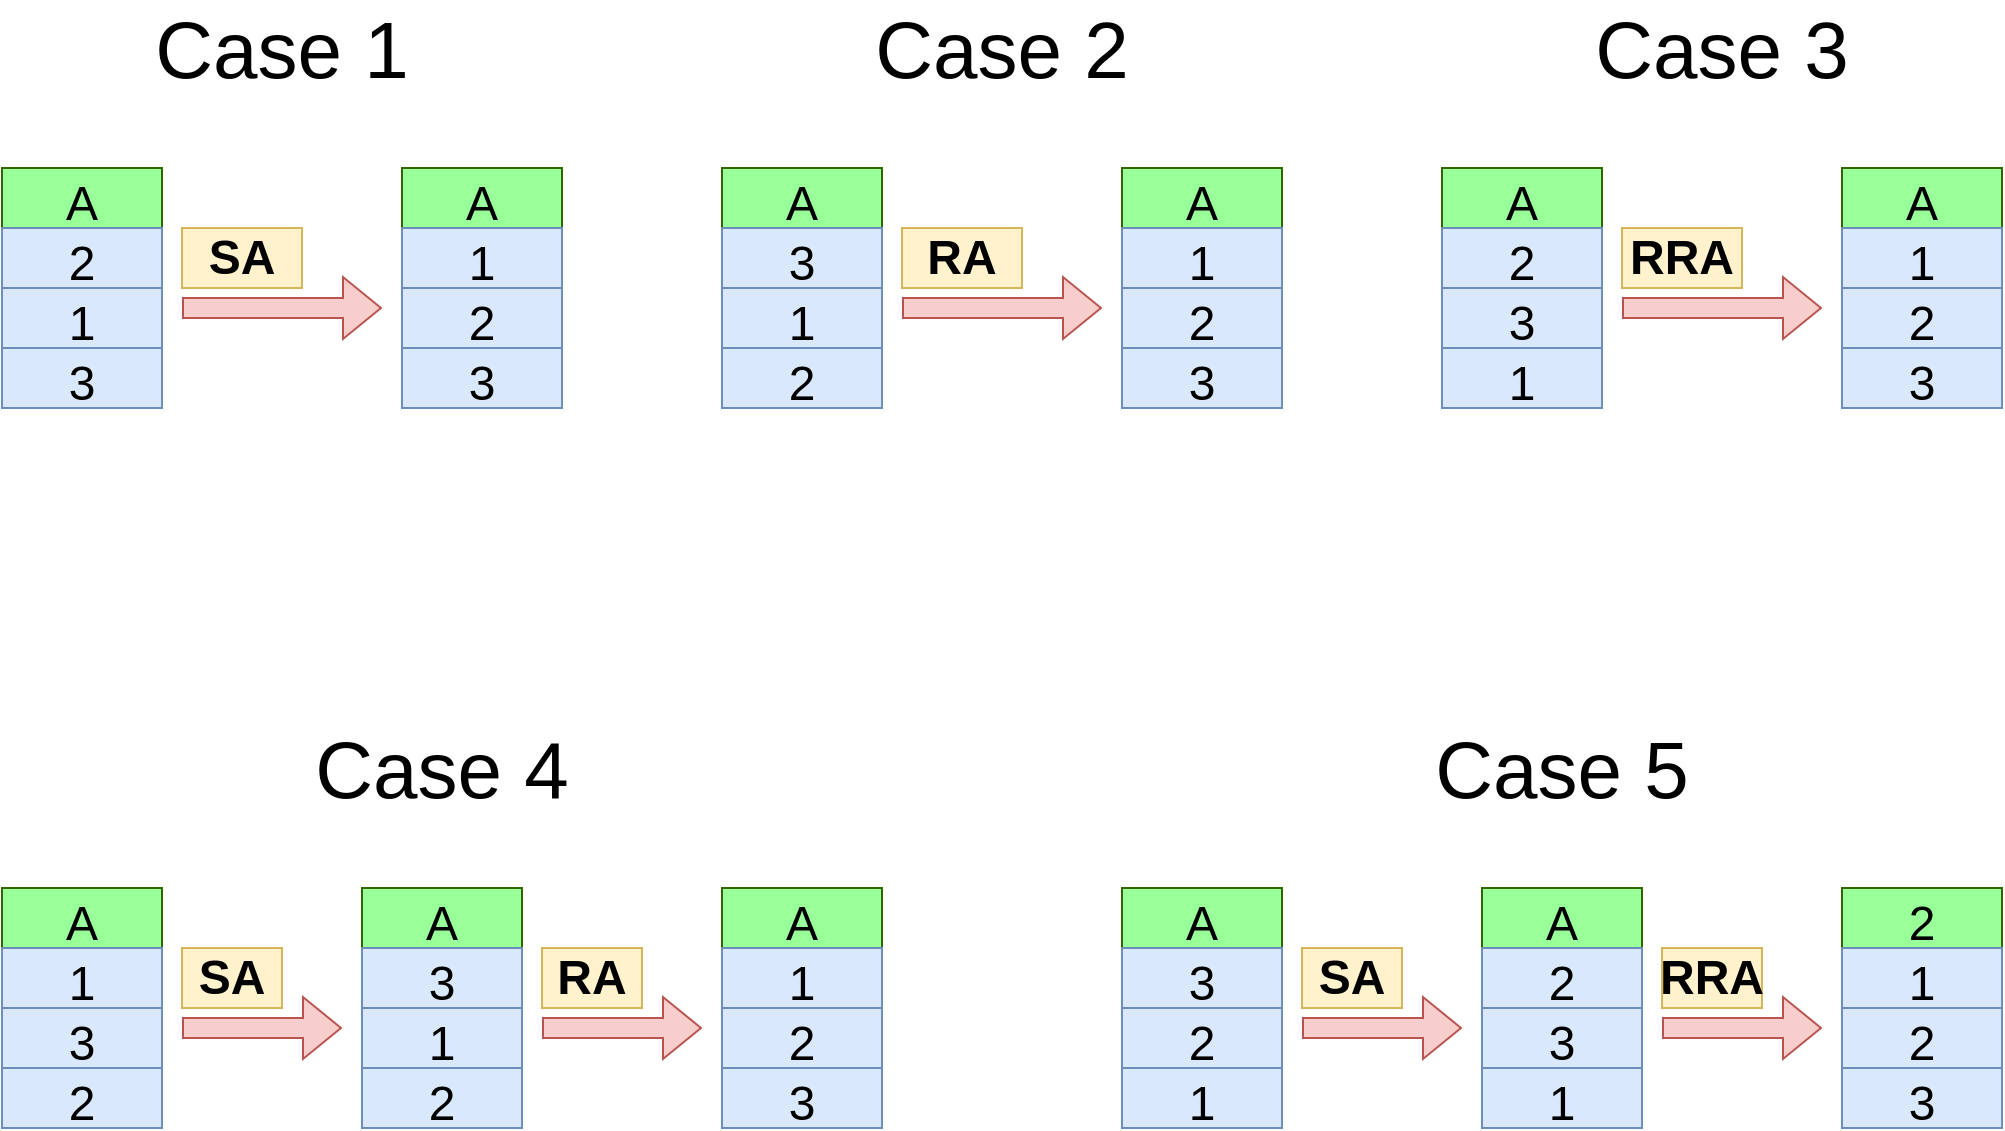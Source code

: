 <mxfile version="15.5.1" type="device"><diagram id="PlrJjWOTIApdacn_jhs-" name="Page-1"><mxGraphModel dx="1422" dy="774" grid="1" gridSize="10" guides="1" tooltips="1" connect="1" arrows="1" fold="1" page="1" pageScale="1" pageWidth="1169" pageHeight="827" math="0" shadow="0"><root><mxCell id="0"/><mxCell id="1" parent="0"/><mxCell id="RzvZvQCnubKbGtkSPOW3-1" value="&lt;font style=&quot;font-size: 40px&quot;&gt;Case 1&lt;/font&gt;" style="text;html=1;strokeColor=none;fillColor=none;align=center;verticalAlign=middle;whiteSpace=wrap;rounded=0;fontStyle=0" parent="1" vertex="1"><mxGeometry x="100" y="120" width="240" height="40" as="geometry"/></mxCell><mxCell id="RzvZvQCnubKbGtkSPOW3-2" value="&lt;font style=&quot;font-size: 40px&quot;&gt;Case 5&lt;/font&gt;" style="text;html=1;strokeColor=none;fillColor=none;align=center;verticalAlign=middle;whiteSpace=wrap;rounded=0;" parent="1" vertex="1"><mxGeometry x="740" y="480" width="240" height="40" as="geometry"/></mxCell><mxCell id="RzvZvQCnubKbGtkSPOW3-3" value="&lt;font style=&quot;font-size: 40px&quot;&gt;Case 3&lt;/font&gt;" style="text;html=1;strokeColor=none;fillColor=none;align=center;verticalAlign=middle;whiteSpace=wrap;rounded=0;" parent="1" vertex="1"><mxGeometry x="820" y="120" width="240" height="40" as="geometry"/></mxCell><mxCell id="RzvZvQCnubKbGtkSPOW3-4" value="&lt;font style=&quot;font-size: 40px&quot;&gt;Case 4&lt;/font&gt;" style="text;html=1;strokeColor=none;fillColor=none;align=center;verticalAlign=middle;whiteSpace=wrap;rounded=0;" parent="1" vertex="1"><mxGeometry x="180" y="480" width="240" height="40" as="geometry"/></mxCell><mxCell id="RzvZvQCnubKbGtkSPOW3-6" value="A" style="swimlane;fontStyle=0;childLayout=stackLayout;horizontal=1;startSize=30;horizontalStack=0;resizeParent=1;resizeParentMax=0;resizeLast=0;collapsible=1;marginBottom=0;fontSize=24;fillColor=#99FF99;strokeColor=#336600;" parent="1" vertex="1"><mxGeometry x="80" y="200" width="80" height="120" as="geometry"/></mxCell><mxCell id="RzvZvQCnubKbGtkSPOW3-7" value="2" style="text;strokeColor=#6c8ebf;fillColor=#dae8fc;align=center;verticalAlign=middle;spacingLeft=4;spacingRight=4;overflow=hidden;points=[[0,0.5],[1,0.5]];portConstraint=eastwest;rotatable=0;fontSize=24;" parent="RzvZvQCnubKbGtkSPOW3-6" vertex="1"><mxGeometry y="30" width="80" height="30" as="geometry"/></mxCell><mxCell id="RzvZvQCnubKbGtkSPOW3-8" value="1" style="text;strokeColor=#6c8ebf;fillColor=#dae8fc;align=center;verticalAlign=middle;spacingLeft=4;spacingRight=4;overflow=hidden;points=[[0,0.5],[1,0.5]];portConstraint=eastwest;rotatable=0;fontSize=24;" parent="RzvZvQCnubKbGtkSPOW3-6" vertex="1"><mxGeometry y="60" width="80" height="30" as="geometry"/></mxCell><mxCell id="RzvZvQCnubKbGtkSPOW3-9" value="3" style="text;strokeColor=#6c8ebf;fillColor=#dae8fc;align=center;verticalAlign=middle;spacingLeft=4;spacingRight=4;overflow=hidden;points=[[0,0.5],[1,0.5]];portConstraint=eastwest;rotatable=0;fontSize=24;" parent="RzvZvQCnubKbGtkSPOW3-6" vertex="1"><mxGeometry y="90" width="80" height="30" as="geometry"/></mxCell><mxCell id="RzvZvQCnubKbGtkSPOW3-10" value="A" style="swimlane;fontStyle=0;childLayout=stackLayout;horizontal=1;startSize=30;horizontalStack=0;resizeParent=1;resizeParentMax=0;resizeLast=0;collapsible=1;marginBottom=0;fontSize=24;fillColor=#99FF99;strokeColor=#336600;" parent="1" vertex="1"><mxGeometry x="280" y="200" width="80" height="120" as="geometry"/></mxCell><mxCell id="RzvZvQCnubKbGtkSPOW3-11" value="1" style="text;strokeColor=#6c8ebf;fillColor=#dae8fc;align=center;verticalAlign=middle;spacingLeft=4;spacingRight=4;overflow=hidden;points=[[0,0.5],[1,0.5]];portConstraint=eastwest;rotatable=0;fontSize=24;" parent="RzvZvQCnubKbGtkSPOW3-10" vertex="1"><mxGeometry y="30" width="80" height="30" as="geometry"/></mxCell><mxCell id="RzvZvQCnubKbGtkSPOW3-12" value="2" style="text;strokeColor=#6c8ebf;fillColor=#dae8fc;align=center;verticalAlign=middle;spacingLeft=4;spacingRight=4;overflow=hidden;points=[[0,0.5],[1,0.5]];portConstraint=eastwest;rotatable=0;fontSize=24;" parent="RzvZvQCnubKbGtkSPOW3-10" vertex="1"><mxGeometry y="60" width="80" height="30" as="geometry"/></mxCell><mxCell id="RzvZvQCnubKbGtkSPOW3-13" value="3" style="text;strokeColor=#6c8ebf;fillColor=#dae8fc;align=center;verticalAlign=middle;spacingLeft=4;spacingRight=4;overflow=hidden;points=[[0,0.5],[1,0.5]];portConstraint=eastwest;rotatable=0;fontSize=24;" parent="RzvZvQCnubKbGtkSPOW3-10" vertex="1"><mxGeometry y="90" width="80" height="30" as="geometry"/></mxCell><mxCell id="RzvZvQCnubKbGtkSPOW3-14" value="A" style="swimlane;fontStyle=0;childLayout=stackLayout;horizontal=1;startSize=30;horizontalStack=0;resizeParent=1;resizeParentMax=0;resizeLast=0;collapsible=1;marginBottom=0;fontSize=24;fillColor=#99FF99;strokeColor=#336600;" parent="1" vertex="1"><mxGeometry x="640" y="560" width="80" height="120" as="geometry"/></mxCell><mxCell id="RzvZvQCnubKbGtkSPOW3-15" value="3" style="text;strokeColor=#6c8ebf;fillColor=#dae8fc;align=center;verticalAlign=middle;spacingLeft=4;spacingRight=4;overflow=hidden;points=[[0,0.5],[1,0.5]];portConstraint=eastwest;rotatable=0;fontSize=24;" parent="RzvZvQCnubKbGtkSPOW3-14" vertex="1"><mxGeometry y="30" width="80" height="30" as="geometry"/></mxCell><mxCell id="RzvZvQCnubKbGtkSPOW3-16" value="2" style="text;strokeColor=#6c8ebf;fillColor=#dae8fc;align=center;verticalAlign=middle;spacingLeft=4;spacingRight=4;overflow=hidden;points=[[0,0.5],[1,0.5]];portConstraint=eastwest;rotatable=0;fontSize=24;" parent="RzvZvQCnubKbGtkSPOW3-14" vertex="1"><mxGeometry y="60" width="80" height="30" as="geometry"/></mxCell><mxCell id="RzvZvQCnubKbGtkSPOW3-17" value="1" style="text;strokeColor=#6c8ebf;fillColor=#dae8fc;align=center;verticalAlign=middle;spacingLeft=4;spacingRight=4;overflow=hidden;points=[[0,0.5],[1,0.5]];portConstraint=eastwest;rotatable=0;fontSize=24;" parent="RzvZvQCnubKbGtkSPOW3-14" vertex="1"><mxGeometry y="90" width="80" height="30" as="geometry"/></mxCell><mxCell id="RzvZvQCnubKbGtkSPOW3-18" value="A" style="swimlane;fontStyle=0;childLayout=stackLayout;horizontal=1;startSize=30;horizontalStack=0;resizeParent=1;resizeParentMax=0;resizeLast=0;collapsible=1;marginBottom=0;fontSize=24;fillColor=#99FF99;strokeColor=#336600;" parent="1" vertex="1"><mxGeometry x="820" y="560" width="80" height="120" as="geometry"/></mxCell><mxCell id="RzvZvQCnubKbGtkSPOW3-19" value="2" style="text;strokeColor=#6c8ebf;fillColor=#dae8fc;align=center;verticalAlign=middle;spacingLeft=4;spacingRight=4;overflow=hidden;points=[[0,0.5],[1,0.5]];portConstraint=eastwest;rotatable=0;fontSize=24;" parent="RzvZvQCnubKbGtkSPOW3-18" vertex="1"><mxGeometry y="30" width="80" height="30" as="geometry"/></mxCell><mxCell id="RzvZvQCnubKbGtkSPOW3-20" value="3" style="text;strokeColor=#6c8ebf;fillColor=#dae8fc;align=center;verticalAlign=middle;spacingLeft=4;spacingRight=4;overflow=hidden;points=[[0,0.5],[1,0.5]];portConstraint=eastwest;rotatable=0;fontSize=24;" parent="RzvZvQCnubKbGtkSPOW3-18" vertex="1"><mxGeometry y="60" width="80" height="30" as="geometry"/></mxCell><mxCell id="RzvZvQCnubKbGtkSPOW3-21" value="1" style="text;strokeColor=#6c8ebf;fillColor=#dae8fc;align=center;verticalAlign=middle;spacingLeft=4;spacingRight=4;overflow=hidden;points=[[0,0.5],[1,0.5]];portConstraint=eastwest;rotatable=0;fontSize=24;" parent="RzvZvQCnubKbGtkSPOW3-18" vertex="1"><mxGeometry y="90" width="80" height="30" as="geometry"/></mxCell><mxCell id="RzvZvQCnubKbGtkSPOW3-22" value="2" style="swimlane;fontStyle=0;childLayout=stackLayout;horizontal=1;startSize=30;horizontalStack=0;resizeParent=1;resizeParentMax=0;resizeLast=0;collapsible=1;marginBottom=0;fontSize=24;fillColor=#99FF99;strokeColor=#336600;" parent="1" vertex="1"><mxGeometry x="1000" y="560" width="80" height="120" as="geometry"/></mxCell><mxCell id="RzvZvQCnubKbGtkSPOW3-23" value="1" style="text;strokeColor=#6c8ebf;fillColor=#dae8fc;align=center;verticalAlign=middle;spacingLeft=4;spacingRight=4;overflow=hidden;points=[[0,0.5],[1,0.5]];portConstraint=eastwest;rotatable=0;fontSize=24;" parent="RzvZvQCnubKbGtkSPOW3-22" vertex="1"><mxGeometry y="30" width="80" height="30" as="geometry"/></mxCell><mxCell id="RzvZvQCnubKbGtkSPOW3-24" value="2" style="text;strokeColor=#6c8ebf;fillColor=#dae8fc;align=center;verticalAlign=middle;spacingLeft=4;spacingRight=4;overflow=hidden;points=[[0,0.5],[1,0.5]];portConstraint=eastwest;rotatable=0;fontSize=24;" parent="RzvZvQCnubKbGtkSPOW3-22" vertex="1"><mxGeometry y="60" width="80" height="30" as="geometry"/></mxCell><mxCell id="RzvZvQCnubKbGtkSPOW3-25" value="3" style="text;strokeColor=#6c8ebf;fillColor=#dae8fc;align=center;verticalAlign=middle;spacingLeft=4;spacingRight=4;overflow=hidden;points=[[0,0.5],[1,0.5]];portConstraint=eastwest;rotatable=0;fontSize=24;" parent="RzvZvQCnubKbGtkSPOW3-22" vertex="1"><mxGeometry y="90" width="80" height="30" as="geometry"/></mxCell><mxCell id="RzvZvQCnubKbGtkSPOW3-26" value="A" style="swimlane;fontStyle=0;childLayout=stackLayout;horizontal=1;startSize=30;horizontalStack=0;resizeParent=1;resizeParentMax=0;resizeLast=0;collapsible=1;marginBottom=0;fontSize=24;fillColor=#99FF99;strokeColor=#336600;" parent="1" vertex="1"><mxGeometry x="800" y="200" width="80" height="120" as="geometry"/></mxCell><mxCell id="RzvZvQCnubKbGtkSPOW3-27" value="2" style="text;strokeColor=#6c8ebf;fillColor=#dae8fc;align=center;verticalAlign=middle;spacingLeft=4;spacingRight=4;overflow=hidden;points=[[0,0.5],[1,0.5]];portConstraint=eastwest;rotatable=0;fontSize=24;" parent="RzvZvQCnubKbGtkSPOW3-26" vertex="1"><mxGeometry y="30" width="80" height="30" as="geometry"/></mxCell><mxCell id="RzvZvQCnubKbGtkSPOW3-28" value="3" style="text;strokeColor=#6c8ebf;fillColor=#dae8fc;align=center;verticalAlign=middle;spacingLeft=4;spacingRight=4;overflow=hidden;points=[[0,0.5],[1,0.5]];portConstraint=eastwest;rotatable=0;fontSize=24;" parent="RzvZvQCnubKbGtkSPOW3-26" vertex="1"><mxGeometry y="60" width="80" height="30" as="geometry"/></mxCell><mxCell id="RzvZvQCnubKbGtkSPOW3-29" value="1" style="text;strokeColor=#6c8ebf;fillColor=#dae8fc;align=center;verticalAlign=middle;spacingLeft=4;spacingRight=4;overflow=hidden;points=[[0,0.5],[1,0.5]];portConstraint=eastwest;rotatable=0;fontSize=24;" parent="RzvZvQCnubKbGtkSPOW3-26" vertex="1"><mxGeometry y="90" width="80" height="30" as="geometry"/></mxCell><mxCell id="RzvZvQCnubKbGtkSPOW3-30" value="A" style="swimlane;fontStyle=0;childLayout=stackLayout;horizontal=1;startSize=30;horizontalStack=0;resizeParent=1;resizeParentMax=0;resizeLast=0;collapsible=1;marginBottom=0;fontSize=24;fillColor=#99FF99;strokeColor=#336600;" parent="1" vertex="1"><mxGeometry x="1000" y="200" width="80" height="120" as="geometry"/></mxCell><mxCell id="RzvZvQCnubKbGtkSPOW3-31" value="1" style="text;strokeColor=#6c8ebf;fillColor=#dae8fc;align=center;verticalAlign=middle;spacingLeft=4;spacingRight=4;overflow=hidden;points=[[0,0.5],[1,0.5]];portConstraint=eastwest;rotatable=0;fontSize=24;" parent="RzvZvQCnubKbGtkSPOW3-30" vertex="1"><mxGeometry y="30" width="80" height="30" as="geometry"/></mxCell><mxCell id="RzvZvQCnubKbGtkSPOW3-32" value="2" style="text;strokeColor=#6c8ebf;fillColor=#dae8fc;align=center;verticalAlign=middle;spacingLeft=4;spacingRight=4;overflow=hidden;points=[[0,0.5],[1,0.5]];portConstraint=eastwest;rotatable=0;fontSize=24;" parent="RzvZvQCnubKbGtkSPOW3-30" vertex="1"><mxGeometry y="60" width="80" height="30" as="geometry"/></mxCell><mxCell id="RzvZvQCnubKbGtkSPOW3-33" value="3" style="text;strokeColor=#6c8ebf;fillColor=#dae8fc;align=center;verticalAlign=middle;spacingLeft=4;spacingRight=4;overflow=hidden;points=[[0,0.5],[1,0.5]];portConstraint=eastwest;rotatable=0;fontSize=24;" parent="RzvZvQCnubKbGtkSPOW3-30" vertex="1"><mxGeometry y="90" width="80" height="30" as="geometry"/></mxCell><mxCell id="RzvZvQCnubKbGtkSPOW3-34" value="A" style="swimlane;fontStyle=0;childLayout=stackLayout;horizontal=1;startSize=30;horizontalStack=0;resizeParent=1;resizeParentMax=0;resizeLast=0;collapsible=1;marginBottom=0;fontSize=24;fillColor=#99FF99;strokeColor=#336600;" parent="1" vertex="1"><mxGeometry x="80" y="560" width="80" height="120" as="geometry"/></mxCell><mxCell id="RzvZvQCnubKbGtkSPOW3-35" value="1" style="text;strokeColor=#6c8ebf;fillColor=#dae8fc;align=center;verticalAlign=middle;spacingLeft=4;spacingRight=4;overflow=hidden;points=[[0,0.5],[1,0.5]];portConstraint=eastwest;rotatable=0;fontSize=24;" parent="RzvZvQCnubKbGtkSPOW3-34" vertex="1"><mxGeometry y="30" width="80" height="30" as="geometry"/></mxCell><mxCell id="RzvZvQCnubKbGtkSPOW3-36" value="3" style="text;strokeColor=#6c8ebf;fillColor=#dae8fc;align=center;verticalAlign=middle;spacingLeft=4;spacingRight=4;overflow=hidden;points=[[0,0.5],[1,0.5]];portConstraint=eastwest;rotatable=0;fontSize=24;" parent="RzvZvQCnubKbGtkSPOW3-34" vertex="1"><mxGeometry y="60" width="80" height="30" as="geometry"/></mxCell><mxCell id="RzvZvQCnubKbGtkSPOW3-37" value="2" style="text;strokeColor=#6c8ebf;fillColor=#dae8fc;align=center;verticalAlign=middle;spacingLeft=4;spacingRight=4;overflow=hidden;points=[[0,0.5],[1,0.5]];portConstraint=eastwest;rotatable=0;fontSize=24;" parent="RzvZvQCnubKbGtkSPOW3-34" vertex="1"><mxGeometry y="90" width="80" height="30" as="geometry"/></mxCell><mxCell id="RzvZvQCnubKbGtkSPOW3-38" value="A" style="swimlane;fontStyle=0;childLayout=stackLayout;horizontal=1;startSize=30;horizontalStack=0;resizeParent=1;resizeParentMax=0;resizeLast=0;collapsible=1;marginBottom=0;fontSize=24;fillColor=#99FF99;strokeColor=#336600;" parent="1" vertex="1"><mxGeometry x="260" y="560" width="80" height="120" as="geometry"/></mxCell><mxCell id="RzvZvQCnubKbGtkSPOW3-39" value="3" style="text;strokeColor=#6c8ebf;fillColor=#dae8fc;align=center;verticalAlign=middle;spacingLeft=4;spacingRight=4;overflow=hidden;points=[[0,0.5],[1,0.5]];portConstraint=eastwest;rotatable=0;fontSize=24;" parent="RzvZvQCnubKbGtkSPOW3-38" vertex="1"><mxGeometry y="30" width="80" height="30" as="geometry"/></mxCell><mxCell id="RzvZvQCnubKbGtkSPOW3-40" value="1" style="text;strokeColor=#6c8ebf;fillColor=#dae8fc;align=center;verticalAlign=middle;spacingLeft=4;spacingRight=4;overflow=hidden;points=[[0,0.5],[1,0.5]];portConstraint=eastwest;rotatable=0;fontSize=24;" parent="RzvZvQCnubKbGtkSPOW3-38" vertex="1"><mxGeometry y="60" width="80" height="30" as="geometry"/></mxCell><mxCell id="RzvZvQCnubKbGtkSPOW3-41" value="2" style="text;strokeColor=#6c8ebf;fillColor=#dae8fc;align=center;verticalAlign=middle;spacingLeft=4;spacingRight=4;overflow=hidden;points=[[0,0.5],[1,0.5]];portConstraint=eastwest;rotatable=0;fontSize=24;" parent="RzvZvQCnubKbGtkSPOW3-38" vertex="1"><mxGeometry y="90" width="80" height="30" as="geometry"/></mxCell><mxCell id="RzvZvQCnubKbGtkSPOW3-42" value="A" style="swimlane;fontStyle=0;childLayout=stackLayout;horizontal=1;startSize=30;horizontalStack=0;resizeParent=1;resizeParentMax=0;resizeLast=0;collapsible=1;marginBottom=0;fontSize=24;fillColor=#99FF99;strokeColor=#336600;" parent="1" vertex="1"><mxGeometry x="440" y="560" width="80" height="120" as="geometry"/></mxCell><mxCell id="RzvZvQCnubKbGtkSPOW3-43" value="1" style="text;strokeColor=#6c8ebf;fillColor=#dae8fc;align=center;verticalAlign=middle;spacingLeft=4;spacingRight=4;overflow=hidden;points=[[0,0.5],[1,0.5]];portConstraint=eastwest;rotatable=0;fontSize=24;" parent="RzvZvQCnubKbGtkSPOW3-42" vertex="1"><mxGeometry y="30" width="80" height="30" as="geometry"/></mxCell><mxCell id="RzvZvQCnubKbGtkSPOW3-44" value="2" style="text;strokeColor=#6c8ebf;fillColor=#dae8fc;align=center;verticalAlign=middle;spacingLeft=4;spacingRight=4;overflow=hidden;points=[[0,0.5],[1,0.5]];portConstraint=eastwest;rotatable=0;fontSize=24;" parent="RzvZvQCnubKbGtkSPOW3-42" vertex="1"><mxGeometry y="60" width="80" height="30" as="geometry"/></mxCell><mxCell id="RzvZvQCnubKbGtkSPOW3-45" value="3" style="text;strokeColor=#6c8ebf;fillColor=#dae8fc;align=center;verticalAlign=middle;spacingLeft=4;spacingRight=4;overflow=hidden;points=[[0,0.5],[1,0.5]];portConstraint=eastwest;rotatable=0;fontSize=24;" parent="RzvZvQCnubKbGtkSPOW3-42" vertex="1"><mxGeometry y="90" width="80" height="30" as="geometry"/></mxCell><mxCell id="RzvZvQCnubKbGtkSPOW3-46" value="&lt;font style=&quot;font-size: 40px&quot;&gt;Case 2&lt;/font&gt;" style="text;html=1;strokeColor=none;fillColor=none;align=center;verticalAlign=middle;whiteSpace=wrap;rounded=0;" parent="1" vertex="1"><mxGeometry x="460" y="120" width="240" height="40" as="geometry"/></mxCell><mxCell id="RzvZvQCnubKbGtkSPOW3-47" value="A" style="swimlane;fontStyle=0;childLayout=stackLayout;horizontal=1;startSize=30;horizontalStack=0;resizeParent=1;resizeParentMax=0;resizeLast=0;collapsible=1;marginBottom=0;fontSize=24;fillColor=#99FF99;strokeColor=#336600;" parent="1" vertex="1"><mxGeometry x="440" y="200" width="80" height="120" as="geometry"/></mxCell><mxCell id="RzvZvQCnubKbGtkSPOW3-48" value="3" style="text;strokeColor=#6c8ebf;fillColor=#dae8fc;align=center;verticalAlign=middle;spacingLeft=4;spacingRight=4;overflow=hidden;points=[[0,0.5],[1,0.5]];portConstraint=eastwest;rotatable=0;fontSize=24;" parent="RzvZvQCnubKbGtkSPOW3-47" vertex="1"><mxGeometry y="30" width="80" height="30" as="geometry"/></mxCell><mxCell id="RzvZvQCnubKbGtkSPOW3-49" value="1" style="text;strokeColor=#6c8ebf;fillColor=#dae8fc;align=center;verticalAlign=middle;spacingLeft=4;spacingRight=4;overflow=hidden;points=[[0,0.5],[1,0.5]];portConstraint=eastwest;rotatable=0;fontSize=24;" parent="RzvZvQCnubKbGtkSPOW3-47" vertex="1"><mxGeometry y="60" width="80" height="30" as="geometry"/></mxCell><mxCell id="RzvZvQCnubKbGtkSPOW3-50" value="2" style="text;strokeColor=#6c8ebf;fillColor=#dae8fc;align=center;verticalAlign=middle;spacingLeft=4;spacingRight=4;overflow=hidden;points=[[0,0.5],[1,0.5]];portConstraint=eastwest;rotatable=0;fontSize=24;" parent="RzvZvQCnubKbGtkSPOW3-47" vertex="1"><mxGeometry y="90" width="80" height="30" as="geometry"/></mxCell><mxCell id="RzvZvQCnubKbGtkSPOW3-51" value="A" style="swimlane;fontStyle=0;childLayout=stackLayout;horizontal=1;startSize=30;horizontalStack=0;resizeParent=1;resizeParentMax=0;resizeLast=0;collapsible=1;marginBottom=0;fontSize=24;fillColor=#99FF99;strokeColor=#336600;" parent="1" vertex="1"><mxGeometry x="640" y="200" width="80" height="120" as="geometry"/></mxCell><mxCell id="RzvZvQCnubKbGtkSPOW3-52" value="1" style="text;strokeColor=#6c8ebf;fillColor=#dae8fc;align=center;verticalAlign=middle;spacingLeft=4;spacingRight=4;overflow=hidden;points=[[0,0.5],[1,0.5]];portConstraint=eastwest;rotatable=0;fontSize=24;" parent="RzvZvQCnubKbGtkSPOW3-51" vertex="1"><mxGeometry y="30" width="80" height="30" as="geometry"/></mxCell><mxCell id="RzvZvQCnubKbGtkSPOW3-53" value="2" style="text;strokeColor=#6c8ebf;fillColor=#dae8fc;align=center;verticalAlign=middle;spacingLeft=4;spacingRight=4;overflow=hidden;points=[[0,0.5],[1,0.5]];portConstraint=eastwest;rotatable=0;fontSize=24;" parent="RzvZvQCnubKbGtkSPOW3-51" vertex="1"><mxGeometry y="60" width="80" height="30" as="geometry"/></mxCell><mxCell id="RzvZvQCnubKbGtkSPOW3-54" value="3" style="text;strokeColor=#6c8ebf;fillColor=#dae8fc;align=center;verticalAlign=middle;spacingLeft=4;spacingRight=4;overflow=hidden;points=[[0,0.5],[1,0.5]];portConstraint=eastwest;rotatable=0;fontSize=24;" parent="RzvZvQCnubKbGtkSPOW3-51" vertex="1"><mxGeometry y="90" width="80" height="30" as="geometry"/></mxCell><mxCell id="RzvZvQCnubKbGtkSPOW3-117" value="" style="endArrow=classic;html=1;rounded=0;fontSize=24;fontColor=#FF3333;shape=flexArrow;fillColor=#f8cecc;strokeColor=#b85450;" parent="1" edge="1"><mxGeometry width="50" height="50" relative="1" as="geometry"><mxPoint x="170" y="270" as="sourcePoint"/><mxPoint x="270" y="270" as="targetPoint"/></mxGeometry></mxCell><mxCell id="RzvZvQCnubKbGtkSPOW3-118" value="" style="endArrow=classic;html=1;rounded=0;fontSize=24;fontColor=#FF3333;shape=flexArrow;fillColor=#f8cecc;strokeColor=#b85450;" parent="1" edge="1"><mxGeometry width="50" height="50" relative="1" as="geometry"><mxPoint x="530" y="270" as="sourcePoint"/><mxPoint x="630" y="270" as="targetPoint"/></mxGeometry></mxCell><mxCell id="RzvZvQCnubKbGtkSPOW3-119" value="" style="endArrow=classic;html=1;rounded=0;fontSize=24;fontColor=#FF3333;shape=flexArrow;fillColor=#f8cecc;strokeColor=#b85450;" parent="1" edge="1"><mxGeometry width="50" height="50" relative="1" as="geometry"><mxPoint x="890" y="270" as="sourcePoint"/><mxPoint x="990" y="270" as="targetPoint"/></mxGeometry></mxCell><mxCell id="RzvZvQCnubKbGtkSPOW3-120" value="" style="endArrow=classic;html=1;rounded=0;fontSize=24;fontColor=#FF3333;shape=flexArrow;fillColor=#f8cecc;strokeColor=#b85450;" parent="1" edge="1"><mxGeometry width="50" height="50" relative="1" as="geometry"><mxPoint x="170" y="630" as="sourcePoint"/><mxPoint x="250" y="630" as="targetPoint"/></mxGeometry></mxCell><mxCell id="RzvZvQCnubKbGtkSPOW3-121" value="" style="endArrow=classic;html=1;rounded=0;fontSize=24;fontColor=#FF3333;shape=flexArrow;fillColor=#f8cecc;strokeColor=#b85450;" parent="1" edge="1"><mxGeometry width="50" height="50" relative="1" as="geometry"><mxPoint x="350" y="630" as="sourcePoint"/><mxPoint x="430" y="630" as="targetPoint"/></mxGeometry></mxCell><mxCell id="RzvZvQCnubKbGtkSPOW3-122" value="" style="endArrow=classic;html=1;rounded=0;fontSize=24;fontColor=#FF3333;shape=flexArrow;fillColor=#f8cecc;strokeColor=#b85450;" parent="1" edge="1"><mxGeometry width="50" height="50" relative="1" as="geometry"><mxPoint x="730" y="630" as="sourcePoint"/><mxPoint x="810" y="630" as="targetPoint"/></mxGeometry></mxCell><mxCell id="RzvZvQCnubKbGtkSPOW3-123" value="" style="endArrow=classic;html=1;rounded=0;fontSize=24;fontColor=#FF3333;shape=flexArrow;fillColor=#f8cecc;strokeColor=#b85450;" parent="1" edge="1"><mxGeometry width="50" height="50" relative="1" as="geometry"><mxPoint x="910" y="630" as="sourcePoint"/><mxPoint x="990" y="630" as="targetPoint"/></mxGeometry></mxCell><mxCell id="RzvZvQCnubKbGtkSPOW3-124" value="&lt;font color=&quot;#000000&quot;&gt;SA&lt;/font&gt;" style="text;html=1;strokeColor=#d6b656;fillColor=#fff2cc;align=center;verticalAlign=middle;whiteSpace=wrap;rounded=0;labelBorderColor=none;fontSize=24;fontStyle=1" parent="1" vertex="1"><mxGeometry x="170" y="230" width="60" height="30" as="geometry"/></mxCell><mxCell id="RzvZvQCnubKbGtkSPOW3-125" value="&lt;font color=&quot;#000000&quot;&gt;SA&lt;/font&gt;" style="text;html=1;strokeColor=#d6b656;fillColor=#fff2cc;align=center;verticalAlign=middle;whiteSpace=wrap;rounded=0;labelBorderColor=none;fontSize=24;fontStyle=1" parent="1" vertex="1"><mxGeometry x="170" y="590" width="50" height="30" as="geometry"/></mxCell><mxCell id="RzvZvQCnubKbGtkSPOW3-126" value="&lt;font color=&quot;#000000&quot;&gt;RA&lt;/font&gt;" style="text;html=1;strokeColor=#d6b656;fillColor=#fff2cc;align=center;verticalAlign=middle;whiteSpace=wrap;rounded=0;labelBorderColor=none;fontSize=24;fontStyle=1" parent="1" vertex="1"><mxGeometry x="350" y="590" width="50" height="30" as="geometry"/></mxCell><mxCell id="RzvZvQCnubKbGtkSPOW3-127" value="&lt;font color=&quot;#000000&quot;&gt;RRA&lt;/font&gt;" style="text;html=1;strokeColor=#d6b656;fillColor=#fff2cc;align=center;verticalAlign=middle;whiteSpace=wrap;rounded=0;labelBorderColor=none;fontSize=24;fontStyle=1" parent="1" vertex="1"><mxGeometry x="910" y="590" width="50" height="30" as="geometry"/></mxCell><mxCell id="RzvZvQCnubKbGtkSPOW3-128" value="&lt;font color=&quot;#000000&quot;&gt;SA&lt;/font&gt;" style="text;html=1;strokeColor=#d6b656;fillColor=#fff2cc;align=center;verticalAlign=middle;whiteSpace=wrap;rounded=0;labelBorderColor=none;fontSize=24;fontStyle=1" parent="1" vertex="1"><mxGeometry x="730" y="590" width="50" height="30" as="geometry"/></mxCell><mxCell id="RzvZvQCnubKbGtkSPOW3-129" value="&lt;font color=&quot;#000000&quot;&gt;RA&lt;/font&gt;" style="text;html=1;strokeColor=#d6b656;fillColor=#fff2cc;align=center;verticalAlign=middle;whiteSpace=wrap;rounded=0;labelBorderColor=none;fontSize=24;fontStyle=1" parent="1" vertex="1"><mxGeometry x="530" y="230" width="60" height="30" as="geometry"/></mxCell><mxCell id="RzvZvQCnubKbGtkSPOW3-130" value="&lt;font color=&quot;#000000&quot;&gt;RRA&lt;/font&gt;" style="text;html=1;strokeColor=#d6b656;fillColor=#fff2cc;align=center;verticalAlign=middle;whiteSpace=wrap;rounded=0;labelBorderColor=none;fontSize=24;fontStyle=1" parent="1" vertex="1"><mxGeometry x="890" y="230" width="60" height="30" as="geometry"/></mxCell></root></mxGraphModel></diagram></mxfile>